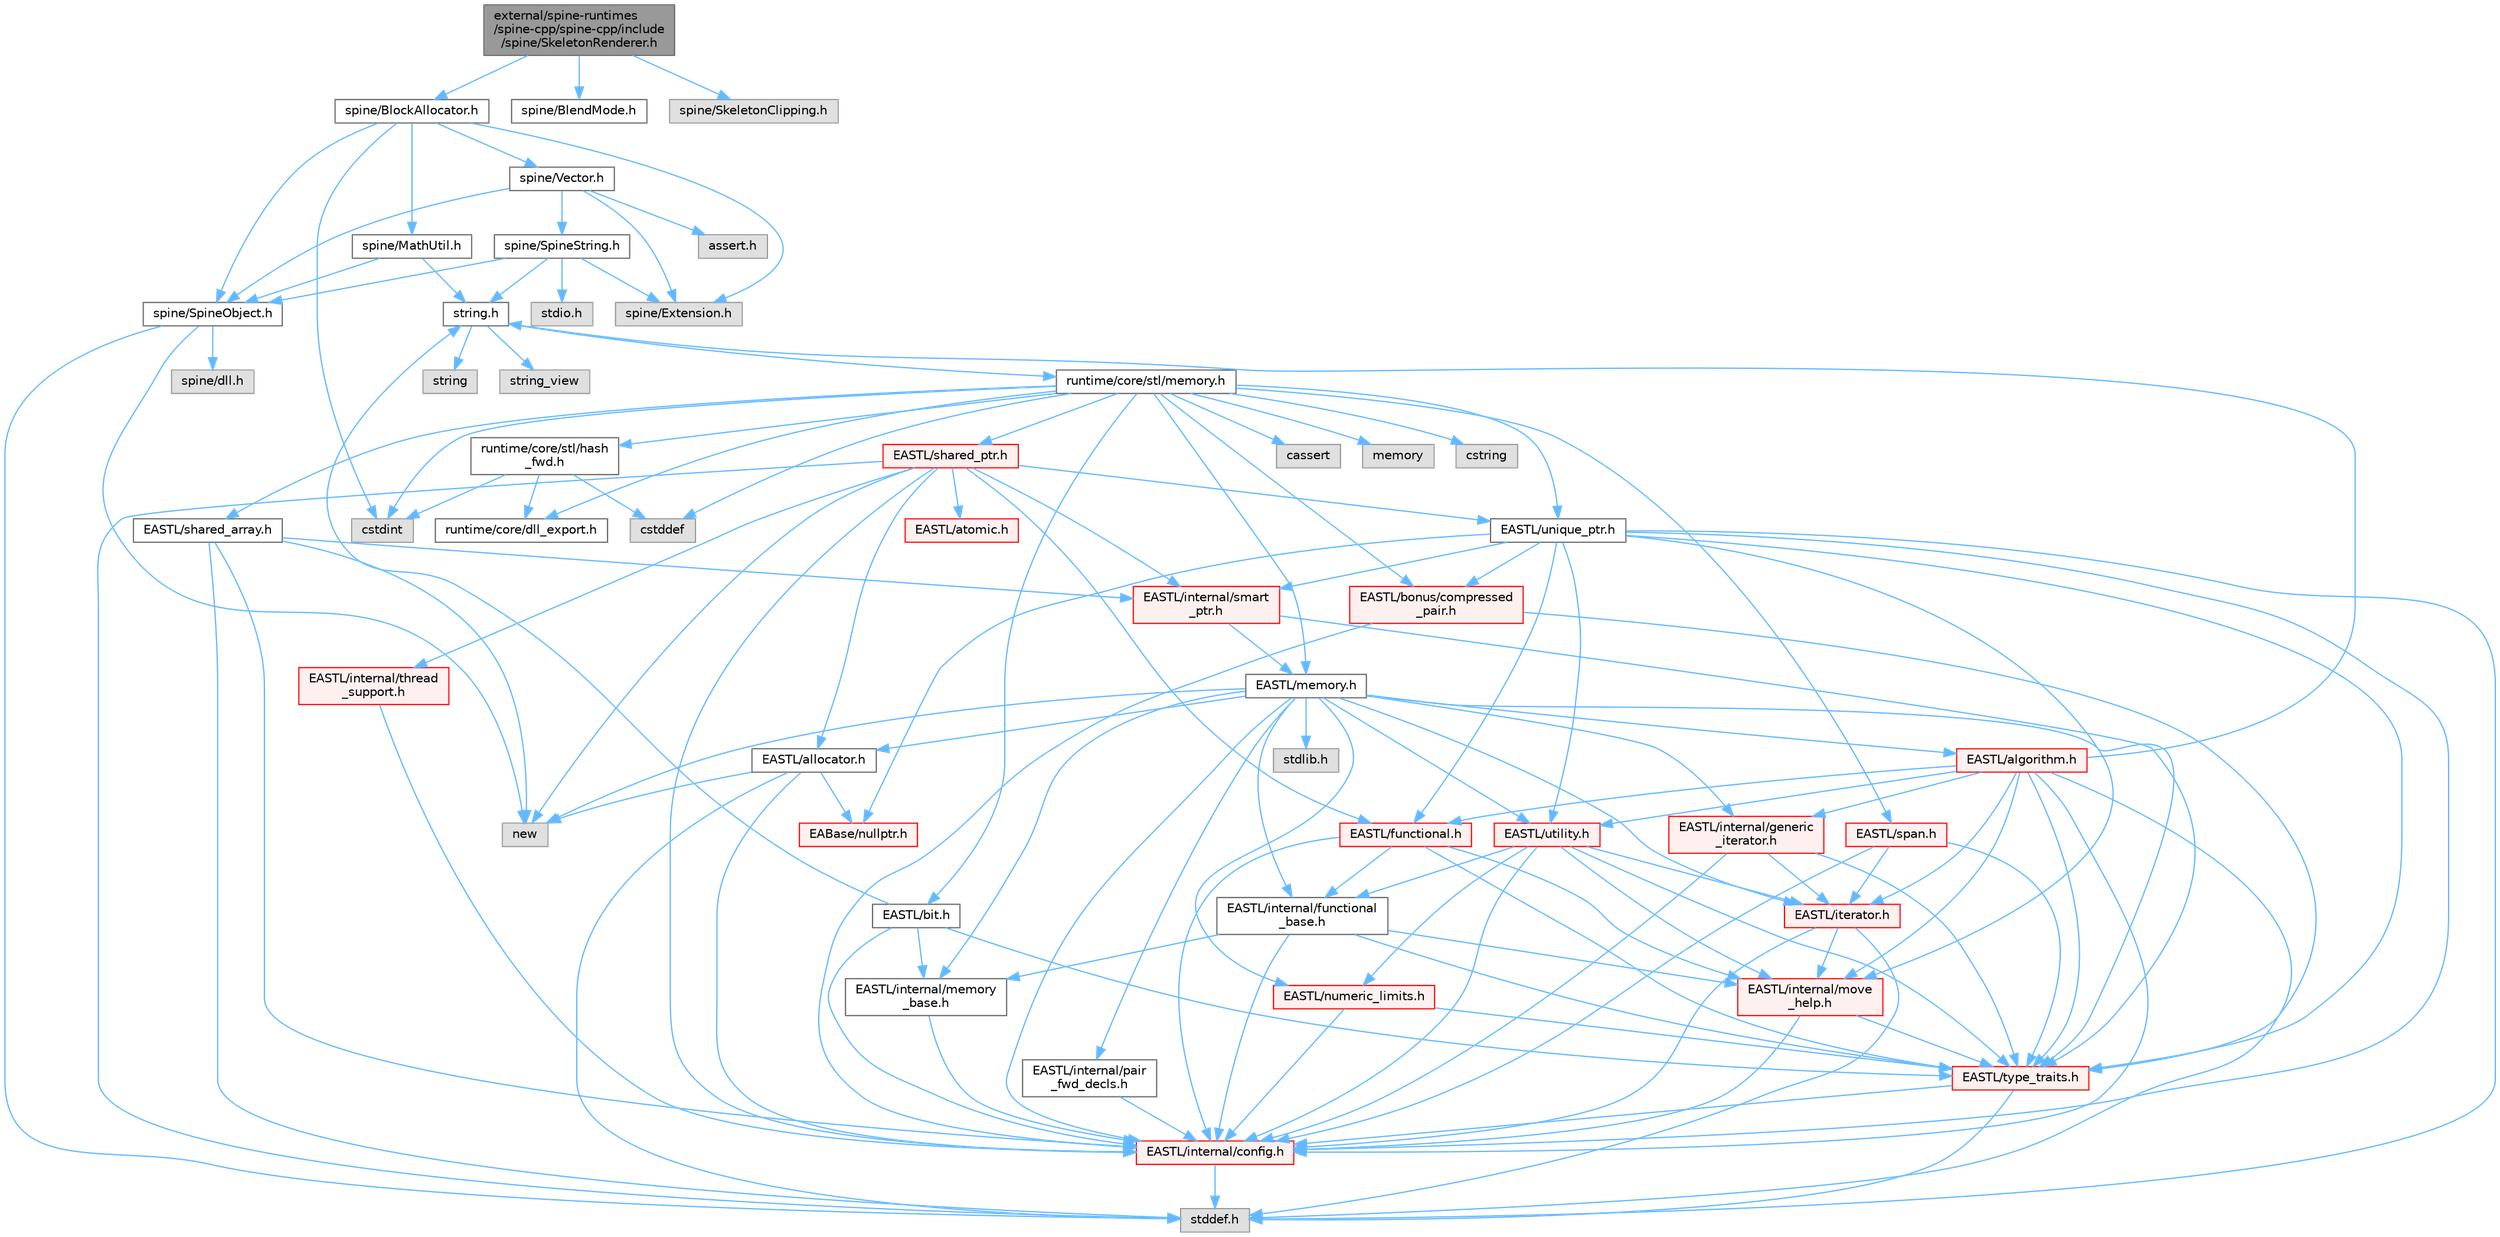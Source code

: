 digraph "external/spine-runtimes/spine-cpp/spine-cpp/include/spine/SkeletonRenderer.h"
{
 // LATEX_PDF_SIZE
  bgcolor="transparent";
  edge [fontname=Helvetica,fontsize=10,labelfontname=Helvetica,labelfontsize=10];
  node [fontname=Helvetica,fontsize=10,shape=box,height=0.2,width=0.4];
  Node1 [id="Node000001",label="external/spine-runtimes\l/spine-cpp/spine-cpp/include\l/spine/SkeletonRenderer.h",height=0.2,width=0.4,color="gray40", fillcolor="grey60", style="filled", fontcolor="black",tooltip=" "];
  Node1 -> Node2 [id="edge131_Node000001_Node000002",color="steelblue1",style="solid",tooltip=" "];
  Node2 [id="Node000002",label="spine/BlockAllocator.h",height=0.2,width=0.4,color="grey40", fillcolor="white", style="filled",URL="$_block_allocator_8h.html",tooltip=" "];
  Node2 -> Node3 [id="edge132_Node000002_Node000003",color="steelblue1",style="solid",tooltip=" "];
  Node3 [id="Node000003",label="cstdint",height=0.2,width=0.4,color="grey60", fillcolor="#E0E0E0", style="filled",tooltip=" "];
  Node2 -> Node4 [id="edge133_Node000002_Node000004",color="steelblue1",style="solid",tooltip=" "];
  Node4 [id="Node000004",label="spine/SpineObject.h",height=0.2,width=0.4,color="grey40", fillcolor="white", style="filled",URL="$_spine_object_8h.html",tooltip=" "];
  Node4 -> Node5 [id="edge134_Node000004_Node000005",color="steelblue1",style="solid",tooltip=" "];
  Node5 [id="Node000005",label="new",height=0.2,width=0.4,color="grey60", fillcolor="#E0E0E0", style="filled",tooltip=" "];
  Node4 -> Node6 [id="edge135_Node000004_Node000006",color="steelblue1",style="solid",tooltip=" "];
  Node6 [id="Node000006",label="stddef.h",height=0.2,width=0.4,color="grey60", fillcolor="#E0E0E0", style="filled",tooltip=" "];
  Node4 -> Node7 [id="edge136_Node000004_Node000007",color="steelblue1",style="solid",tooltip=" "];
  Node7 [id="Node000007",label="spine/dll.h",height=0.2,width=0.4,color="grey60", fillcolor="#E0E0E0", style="filled",tooltip=" "];
  Node2 -> Node8 [id="edge137_Node000002_Node000008",color="steelblue1",style="solid",tooltip=" "];
  Node8 [id="Node000008",label="spine/Extension.h",height=0.2,width=0.4,color="grey60", fillcolor="#E0E0E0", style="filled",tooltip=" "];
  Node2 -> Node9 [id="edge138_Node000002_Node000009",color="steelblue1",style="solid",tooltip=" "];
  Node9 [id="Node000009",label="spine/MathUtil.h",height=0.2,width=0.4,color="grey40", fillcolor="white", style="filled",URL="$_math_util_8h.html",tooltip=" "];
  Node9 -> Node4 [id="edge139_Node000009_Node000004",color="steelblue1",style="solid",tooltip=" "];
  Node9 -> Node10 [id="edge140_Node000009_Node000010",color="steelblue1",style="solid",tooltip=" "];
  Node10 [id="Node000010",label="string.h",height=0.2,width=0.4,color="grey40", fillcolor="white", style="filled",URL="$string_8h.html",tooltip=" "];
  Node10 -> Node11 [id="edge141_Node000010_Node000011",color="steelblue1",style="solid",tooltip=" "];
  Node11 [id="Node000011",label="string",height=0.2,width=0.4,color="grey60", fillcolor="#E0E0E0", style="filled",tooltip=" "];
  Node10 -> Node12 [id="edge142_Node000010_Node000012",color="steelblue1",style="solid",tooltip=" "];
  Node12 [id="Node000012",label="string_view",height=0.2,width=0.4,color="grey60", fillcolor="#E0E0E0", style="filled",tooltip=" "];
  Node10 -> Node13 [id="edge143_Node000010_Node000013",color="steelblue1",style="solid",tooltip=" "];
  Node13 [id="Node000013",label="runtime/core/stl/memory.h",height=0.2,width=0.4,color="grey40", fillcolor="white", style="filled",URL="$runtime_2core_2stl_2memory_8h.html",tooltip=" "];
  Node13 -> Node14 [id="edge144_Node000013_Node000014",color="steelblue1",style="solid",tooltip=" "];
  Node14 [id="Node000014",label="cstddef",height=0.2,width=0.4,color="grey60", fillcolor="#E0E0E0", style="filled",tooltip=" "];
  Node13 -> Node3 [id="edge145_Node000013_Node000003",color="steelblue1",style="solid",tooltip=" "];
  Node13 -> Node15 [id="edge146_Node000013_Node000015",color="steelblue1",style="solid",tooltip=" "];
  Node15 [id="Node000015",label="cassert",height=0.2,width=0.4,color="grey60", fillcolor="#E0E0E0", style="filled",tooltip=" "];
  Node13 -> Node16 [id="edge147_Node000013_Node000016",color="steelblue1",style="solid",tooltip=" "];
  Node16 [id="Node000016",label="memory",height=0.2,width=0.4,color="grey60", fillcolor="#E0E0E0", style="filled",tooltip=" "];
  Node13 -> Node17 [id="edge148_Node000013_Node000017",color="steelblue1",style="solid",tooltip=" "];
  Node17 [id="Node000017",label="cstring",height=0.2,width=0.4,color="grey60", fillcolor="#E0E0E0", style="filled",tooltip=" "];
  Node13 -> Node18 [id="edge149_Node000013_Node000018",color="steelblue1",style="solid",tooltip=" "];
  Node18 [id="Node000018",label="EASTL/bit.h",height=0.2,width=0.4,color="grey40", fillcolor="white", style="filled",URL="$bit_8h.html",tooltip=" "];
  Node18 -> Node19 [id="edge150_Node000018_Node000019",color="steelblue1",style="solid",tooltip=" "];
  Node19 [id="Node000019",label="EASTL/internal/config.h",height=0.2,width=0.4,color="red", fillcolor="#FFF0F0", style="filled",URL="$runtime_2_e_a_s_t_l_2include_2_e_a_s_t_l_2internal_2config_8h.html",tooltip=" "];
  Node19 -> Node6 [id="edge151_Node000019_Node000006",color="steelblue1",style="solid",tooltip=" "];
  Node18 -> Node27 [id="edge152_Node000018_Node000027",color="steelblue1",style="solid",tooltip=" "];
  Node27 [id="Node000027",label="EASTL/internal/memory\l_base.h",height=0.2,width=0.4,color="grey40", fillcolor="white", style="filled",URL="$memory__base_8h.html",tooltip=" "];
  Node27 -> Node19 [id="edge153_Node000027_Node000019",color="steelblue1",style="solid",tooltip=" "];
  Node18 -> Node28 [id="edge154_Node000018_Node000028",color="steelblue1",style="solid",tooltip=" "];
  Node28 [id="Node000028",label="EASTL/type_traits.h",height=0.2,width=0.4,color="red", fillcolor="#FFF0F0", style="filled",URL="$_e_a_s_t_l_2include_2_e_a_s_t_l_2type__traits_8h.html",tooltip=" "];
  Node28 -> Node19 [id="edge155_Node000028_Node000019",color="steelblue1",style="solid",tooltip=" "];
  Node28 -> Node6 [id="edge156_Node000028_Node000006",color="steelblue1",style="solid",tooltip=" "];
  Node18 -> Node10 [id="edge157_Node000018_Node000010",color="steelblue1",style="solid",tooltip=" "];
  Node13 -> Node38 [id="edge158_Node000013_Node000038",color="steelblue1",style="solid",tooltip=" "];
  Node38 [id="Node000038",label="EASTL/memory.h",height=0.2,width=0.4,color="grey40", fillcolor="white", style="filled",URL="$runtime_2_e_a_s_t_l_2include_2_e_a_s_t_l_2memory_8h.html",tooltip=" "];
  Node38 -> Node19 [id="edge159_Node000038_Node000019",color="steelblue1",style="solid",tooltip=" "];
  Node38 -> Node27 [id="edge160_Node000038_Node000027",color="steelblue1",style="solid",tooltip=" "];
  Node38 -> Node39 [id="edge161_Node000038_Node000039",color="steelblue1",style="solid",tooltip=" "];
  Node39 [id="Node000039",label="EASTL/internal/generic\l_iterator.h",height=0.2,width=0.4,color="red", fillcolor="#FFF0F0", style="filled",URL="$generic__iterator_8h.html",tooltip=" "];
  Node39 -> Node19 [id="edge162_Node000039_Node000019",color="steelblue1",style="solid",tooltip=" "];
  Node39 -> Node40 [id="edge163_Node000039_Node000040",color="steelblue1",style="solid",tooltip=" "];
  Node40 [id="Node000040",label="EASTL/iterator.h",height=0.2,width=0.4,color="red", fillcolor="#FFF0F0", style="filled",URL="$_e_a_s_t_l_2include_2_e_a_s_t_l_2iterator_8h.html",tooltip=" "];
  Node40 -> Node19 [id="edge164_Node000040_Node000019",color="steelblue1",style="solid",tooltip=" "];
  Node40 -> Node41 [id="edge165_Node000040_Node000041",color="steelblue1",style="solid",tooltip=" "];
  Node41 [id="Node000041",label="EASTL/internal/move\l_help.h",height=0.2,width=0.4,color="red", fillcolor="#FFF0F0", style="filled",URL="$move__help_8h.html",tooltip=" "];
  Node41 -> Node19 [id="edge166_Node000041_Node000019",color="steelblue1",style="solid",tooltip=" "];
  Node41 -> Node28 [id="edge167_Node000041_Node000028",color="steelblue1",style="solid",tooltip=" "];
  Node40 -> Node6 [id="edge168_Node000040_Node000006",color="steelblue1",style="solid",tooltip=" "];
  Node39 -> Node28 [id="edge169_Node000039_Node000028",color="steelblue1",style="solid",tooltip=" "];
  Node38 -> Node43 [id="edge170_Node000038_Node000043",color="steelblue1",style="solid",tooltip=" "];
  Node43 [id="Node000043",label="EASTL/internal/pair\l_fwd_decls.h",height=0.2,width=0.4,color="grey40", fillcolor="white", style="filled",URL="$pair__fwd__decls_8h.html",tooltip=" "];
  Node43 -> Node19 [id="edge171_Node000043_Node000019",color="steelblue1",style="solid",tooltip=" "];
  Node38 -> Node44 [id="edge172_Node000038_Node000044",color="steelblue1",style="solid",tooltip=" "];
  Node44 [id="Node000044",label="EASTL/internal/functional\l_base.h",height=0.2,width=0.4,color="grey40", fillcolor="white", style="filled",URL="$functional__base_8h.html",tooltip=" "];
  Node44 -> Node19 [id="edge173_Node000044_Node000019",color="steelblue1",style="solid",tooltip=" "];
  Node44 -> Node27 [id="edge174_Node000044_Node000027",color="steelblue1",style="solid",tooltip=" "];
  Node44 -> Node41 [id="edge175_Node000044_Node000041",color="steelblue1",style="solid",tooltip=" "];
  Node44 -> Node28 [id="edge176_Node000044_Node000028",color="steelblue1",style="solid",tooltip=" "];
  Node38 -> Node45 [id="edge177_Node000038_Node000045",color="steelblue1",style="solid",tooltip=" "];
  Node45 [id="Node000045",label="EASTL/algorithm.h",height=0.2,width=0.4,color="red", fillcolor="#FFF0F0", style="filled",URL="$_e_a_s_t_l_2include_2_e_a_s_t_l_2algorithm_8h.html",tooltip=" "];
  Node45 -> Node19 [id="edge178_Node000045_Node000019",color="steelblue1",style="solid",tooltip=" "];
  Node45 -> Node28 [id="edge179_Node000045_Node000028",color="steelblue1",style="solid",tooltip=" "];
  Node45 -> Node41 [id="edge180_Node000045_Node000041",color="steelblue1",style="solid",tooltip=" "];
  Node45 -> Node40 [id="edge181_Node000045_Node000040",color="steelblue1",style="solid",tooltip=" "];
  Node45 -> Node48 [id="edge182_Node000045_Node000048",color="steelblue1",style="solid",tooltip=" "];
  Node48 [id="Node000048",label="EASTL/functional.h",height=0.2,width=0.4,color="red", fillcolor="#FFF0F0", style="filled",URL="$_e_a_s_t_l_2include_2_e_a_s_t_l_2functional_8h.html",tooltip=" "];
  Node48 -> Node19 [id="edge183_Node000048_Node000019",color="steelblue1",style="solid",tooltip=" "];
  Node48 -> Node41 [id="edge184_Node000048_Node000041",color="steelblue1",style="solid",tooltip=" "];
  Node48 -> Node28 [id="edge185_Node000048_Node000028",color="steelblue1",style="solid",tooltip=" "];
  Node48 -> Node44 [id="edge186_Node000048_Node000044",color="steelblue1",style="solid",tooltip=" "];
  Node45 -> Node54 [id="edge187_Node000045_Node000054",color="steelblue1",style="solid",tooltip=" "];
  Node54 [id="Node000054",label="EASTL/utility.h",height=0.2,width=0.4,color="red", fillcolor="#FFF0F0", style="filled",URL="$runtime_2_e_a_s_t_l_2include_2_e_a_s_t_l_2utility_8h.html",tooltip=" "];
  Node54 -> Node19 [id="edge188_Node000054_Node000019",color="steelblue1",style="solid",tooltip=" "];
  Node54 -> Node28 [id="edge189_Node000054_Node000028",color="steelblue1",style="solid",tooltip=" "];
  Node54 -> Node40 [id="edge190_Node000054_Node000040",color="steelblue1",style="solid",tooltip=" "];
  Node54 -> Node55 [id="edge191_Node000054_Node000055",color="steelblue1",style="solid",tooltip=" "];
  Node55 [id="Node000055",label="EASTL/numeric_limits.h",height=0.2,width=0.4,color="red", fillcolor="#FFF0F0", style="filled",URL="$numeric__limits_8h.html",tooltip=" "];
  Node55 -> Node19 [id="edge192_Node000055_Node000019",color="steelblue1",style="solid",tooltip=" "];
  Node55 -> Node28 [id="edge193_Node000055_Node000028",color="steelblue1",style="solid",tooltip=" "];
  Node54 -> Node44 [id="edge194_Node000054_Node000044",color="steelblue1",style="solid",tooltip=" "];
  Node54 -> Node41 [id="edge195_Node000054_Node000041",color="steelblue1",style="solid",tooltip=" "];
  Node45 -> Node39 [id="edge196_Node000045_Node000039",color="steelblue1",style="solid",tooltip=" "];
  Node45 -> Node6 [id="edge197_Node000045_Node000006",color="steelblue1",style="solid",tooltip=" "];
  Node45 -> Node10 [id="edge198_Node000045_Node000010",color="steelblue1",style="solid",tooltip=" "];
  Node38 -> Node28 [id="edge199_Node000038_Node000028",color="steelblue1",style="solid",tooltip=" "];
  Node38 -> Node52 [id="edge200_Node000038_Node000052",color="steelblue1",style="solid",tooltip=" "];
  Node52 [id="Node000052",label="EASTL/allocator.h",height=0.2,width=0.4,color="grey40", fillcolor="white", style="filled",URL="$runtime_2_e_a_s_t_l_2include_2_e_a_s_t_l_2allocator_8h.html",tooltip=" "];
  Node52 -> Node19 [id="edge201_Node000052_Node000019",color="steelblue1",style="solid",tooltip=" "];
  Node52 -> Node30 [id="edge202_Node000052_Node000030",color="steelblue1",style="solid",tooltip=" "];
  Node30 [id="Node000030",label="EABase/nullptr.h",height=0.2,width=0.4,color="red", fillcolor="#FFF0F0", style="filled",URL="$nullptr_8h.html",tooltip=" "];
  Node52 -> Node6 [id="edge203_Node000052_Node000006",color="steelblue1",style="solid",tooltip=" "];
  Node52 -> Node5 [id="edge204_Node000052_Node000005",color="steelblue1",style="solid",tooltip=" "];
  Node38 -> Node40 [id="edge205_Node000038_Node000040",color="steelblue1",style="solid",tooltip=" "];
  Node38 -> Node54 [id="edge206_Node000038_Node000054",color="steelblue1",style="solid",tooltip=" "];
  Node38 -> Node55 [id="edge207_Node000038_Node000055",color="steelblue1",style="solid",tooltip=" "];
  Node38 -> Node64 [id="edge208_Node000038_Node000064",color="steelblue1",style="solid",tooltip=" "];
  Node64 [id="Node000064",label="stdlib.h",height=0.2,width=0.4,color="grey60", fillcolor="#E0E0E0", style="filled",tooltip=" "];
  Node38 -> Node5 [id="edge209_Node000038_Node000005",color="steelblue1",style="solid",tooltip=" "];
  Node13 -> Node65 [id="edge210_Node000013_Node000065",color="steelblue1",style="solid",tooltip=" "];
  Node65 [id="Node000065",label="EASTL/shared_array.h",height=0.2,width=0.4,color="grey40", fillcolor="white", style="filled",URL="$shared__array_8h.html",tooltip=" "];
  Node65 -> Node19 [id="edge211_Node000065_Node000019",color="steelblue1",style="solid",tooltip=" "];
  Node65 -> Node66 [id="edge212_Node000065_Node000066",color="steelblue1",style="solid",tooltip=" "];
  Node66 [id="Node000066",label="EASTL/internal/smart\l_ptr.h",height=0.2,width=0.4,color="red", fillcolor="#FFF0F0", style="filled",URL="$smart__ptr_8h.html",tooltip=" "];
  Node66 -> Node38 [id="edge213_Node000066_Node000038",color="steelblue1",style="solid",tooltip=" "];
  Node66 -> Node28 [id="edge214_Node000066_Node000028",color="steelblue1",style="solid",tooltip=" "];
  Node65 -> Node5 [id="edge215_Node000065_Node000005",color="steelblue1",style="solid",tooltip=" "];
  Node65 -> Node6 [id="edge216_Node000065_Node000006",color="steelblue1",style="solid",tooltip=" "];
  Node13 -> Node68 [id="edge217_Node000013_Node000068",color="steelblue1",style="solid",tooltip=" "];
  Node68 [id="Node000068",label="EASTL/unique_ptr.h",height=0.2,width=0.4,color="grey40", fillcolor="white", style="filled",URL="$unique__ptr_8h.html",tooltip=" "];
  Node68 -> Node30 [id="edge218_Node000068_Node000030",color="steelblue1",style="solid",tooltip=" "];
  Node68 -> Node69 [id="edge219_Node000068_Node000069",color="steelblue1",style="solid",tooltip=" "];
  Node69 [id="Node000069",label="EASTL/bonus/compressed\l_pair.h",height=0.2,width=0.4,color="red", fillcolor="#FFF0F0", style="filled",URL="$compressed__pair_8h.html",tooltip=" "];
  Node69 -> Node19 [id="edge220_Node000069_Node000019",color="steelblue1",style="solid",tooltip=" "];
  Node69 -> Node28 [id="edge221_Node000069_Node000028",color="steelblue1",style="solid",tooltip=" "];
  Node68 -> Node48 [id="edge222_Node000068_Node000048",color="steelblue1",style="solid",tooltip=" "];
  Node68 -> Node19 [id="edge223_Node000068_Node000019",color="steelblue1",style="solid",tooltip=" "];
  Node68 -> Node41 [id="edge224_Node000068_Node000041",color="steelblue1",style="solid",tooltip=" "];
  Node68 -> Node66 [id="edge225_Node000068_Node000066",color="steelblue1",style="solid",tooltip=" "];
  Node68 -> Node28 [id="edge226_Node000068_Node000028",color="steelblue1",style="solid",tooltip=" "];
  Node68 -> Node54 [id="edge227_Node000068_Node000054",color="steelblue1",style="solid",tooltip=" "];
  Node68 -> Node6 [id="edge228_Node000068_Node000006",color="steelblue1",style="solid",tooltip=" "];
  Node13 -> Node71 [id="edge229_Node000013_Node000071",color="steelblue1",style="solid",tooltip=" "];
  Node71 [id="Node000071",label="EASTL/shared_ptr.h",height=0.2,width=0.4,color="red", fillcolor="#FFF0F0", style="filled",URL="$shared__ptr_8h.html",tooltip=" "];
  Node71 -> Node19 [id="edge230_Node000071_Node000019",color="steelblue1",style="solid",tooltip=" "];
  Node71 -> Node66 [id="edge231_Node000071_Node000066",color="steelblue1",style="solid",tooltip=" "];
  Node71 -> Node72 [id="edge232_Node000071_Node000072",color="steelblue1",style="solid",tooltip=" "];
  Node72 [id="Node000072",label="EASTL/internal/thread\l_support.h",height=0.2,width=0.4,color="red", fillcolor="#FFF0F0", style="filled",URL="$thread__support_8h.html",tooltip=" "];
  Node72 -> Node19 [id="edge233_Node000072_Node000019",color="steelblue1",style="solid",tooltip=" "];
  Node71 -> Node68 [id="edge234_Node000071_Node000068",color="steelblue1",style="solid",tooltip=" "];
  Node71 -> Node48 [id="edge235_Node000071_Node000048",color="steelblue1",style="solid",tooltip=" "];
  Node71 -> Node52 [id="edge236_Node000071_Node000052",color="steelblue1",style="solid",tooltip=" "];
  Node71 -> Node73 [id="edge237_Node000071_Node000073",color="steelblue1",style="solid",tooltip=" "];
  Node73 [id="Node000073",label="EASTL/atomic.h",height=0.2,width=0.4,color="red", fillcolor="#FFF0F0", style="filled",URL="$runtime_2_e_a_s_t_l_2include_2_e_a_s_t_l_2atomic_8h.html",tooltip=" "];
  Node71 -> Node5 [id="edge238_Node000071_Node000005",color="steelblue1",style="solid",tooltip=" "];
  Node71 -> Node6 [id="edge239_Node000071_Node000006",color="steelblue1",style="solid",tooltip=" "];
  Node13 -> Node151 [id="edge240_Node000013_Node000151",color="steelblue1",style="solid",tooltip=" "];
  Node151 [id="Node000151",label="EASTL/span.h",height=0.2,width=0.4,color="red", fillcolor="#FFF0F0", style="filled",URL="$span_8h.html",tooltip=" "];
  Node151 -> Node19 [id="edge241_Node000151_Node000019",color="steelblue1",style="solid",tooltip=" "];
  Node151 -> Node28 [id="edge242_Node000151_Node000028",color="steelblue1",style="solid",tooltip=" "];
  Node151 -> Node40 [id="edge243_Node000151_Node000040",color="steelblue1",style="solid",tooltip=" "];
  Node13 -> Node69 [id="edge244_Node000013_Node000069",color="steelblue1",style="solid",tooltip=" "];
  Node13 -> Node154 [id="edge245_Node000013_Node000154",color="steelblue1",style="solid",tooltip=" "];
  Node154 [id="Node000154",label="runtime/core/dll_export.h",height=0.2,width=0.4,color="grey40", fillcolor="white", style="filled",URL="$dll__export_8h.html",tooltip=" "];
  Node13 -> Node155 [id="edge246_Node000013_Node000155",color="steelblue1",style="solid",tooltip=" "];
  Node155 [id="Node000155",label="runtime/core/stl/hash\l_fwd.h",height=0.2,width=0.4,color="grey40", fillcolor="white", style="filled",URL="$hash__fwd_8h.html",tooltip=" "];
  Node155 -> Node14 [id="edge247_Node000155_Node000014",color="steelblue1",style="solid",tooltip=" "];
  Node155 -> Node3 [id="edge248_Node000155_Node000003",color="steelblue1",style="solid",tooltip=" "];
  Node155 -> Node154 [id="edge249_Node000155_Node000154",color="steelblue1",style="solid",tooltip=" "];
  Node2 -> Node156 [id="edge250_Node000002_Node000156",color="steelblue1",style="solid",tooltip=" "];
  Node156 [id="Node000156",label="spine/Vector.h",height=0.2,width=0.4,color="grey40", fillcolor="white", style="filled",URL="$external_2spine-runtimes_2spine-cpp_2spine-cpp_2include_2spine_2vector_8h.html",tooltip=" "];
  Node156 -> Node8 [id="edge251_Node000156_Node000008",color="steelblue1",style="solid",tooltip=" "];
  Node156 -> Node4 [id="edge252_Node000156_Node000004",color="steelblue1",style="solid",tooltip=" "];
  Node156 -> Node157 [id="edge253_Node000156_Node000157",color="steelblue1",style="solid",tooltip=" "];
  Node157 [id="Node000157",label="spine/SpineString.h",height=0.2,width=0.4,color="grey40", fillcolor="white", style="filled",URL="$_spine_string_8h.html",tooltip=" "];
  Node157 -> Node4 [id="edge254_Node000157_Node000004",color="steelblue1",style="solid",tooltip=" "];
  Node157 -> Node8 [id="edge255_Node000157_Node000008",color="steelblue1",style="solid",tooltip=" "];
  Node157 -> Node10 [id="edge256_Node000157_Node000010",color="steelblue1",style="solid",tooltip=" "];
  Node157 -> Node158 [id="edge257_Node000157_Node000158",color="steelblue1",style="solid",tooltip=" "];
  Node158 [id="Node000158",label="stdio.h",height=0.2,width=0.4,color="grey60", fillcolor="#E0E0E0", style="filled",tooltip=" "];
  Node156 -> Node159 [id="edge258_Node000156_Node000159",color="steelblue1",style="solid",tooltip=" "];
  Node159 [id="Node000159",label="assert.h",height=0.2,width=0.4,color="grey60", fillcolor="#E0E0E0", style="filled",tooltip=" "];
  Node1 -> Node160 [id="edge259_Node000001_Node000160",color="steelblue1",style="solid",tooltip=" "];
  Node160 [id="Node000160",label="spine/BlendMode.h",height=0.2,width=0.4,color="grey40", fillcolor="white", style="filled",URL="$_blend_mode_8h.html",tooltip=" "];
  Node1 -> Node161 [id="edge260_Node000001_Node000161",color="steelblue1",style="solid",tooltip=" "];
  Node161 [id="Node000161",label="spine/SkeletonClipping.h",height=0.2,width=0.4,color="grey60", fillcolor="#E0E0E0", style="filled",tooltip=" "];
}
